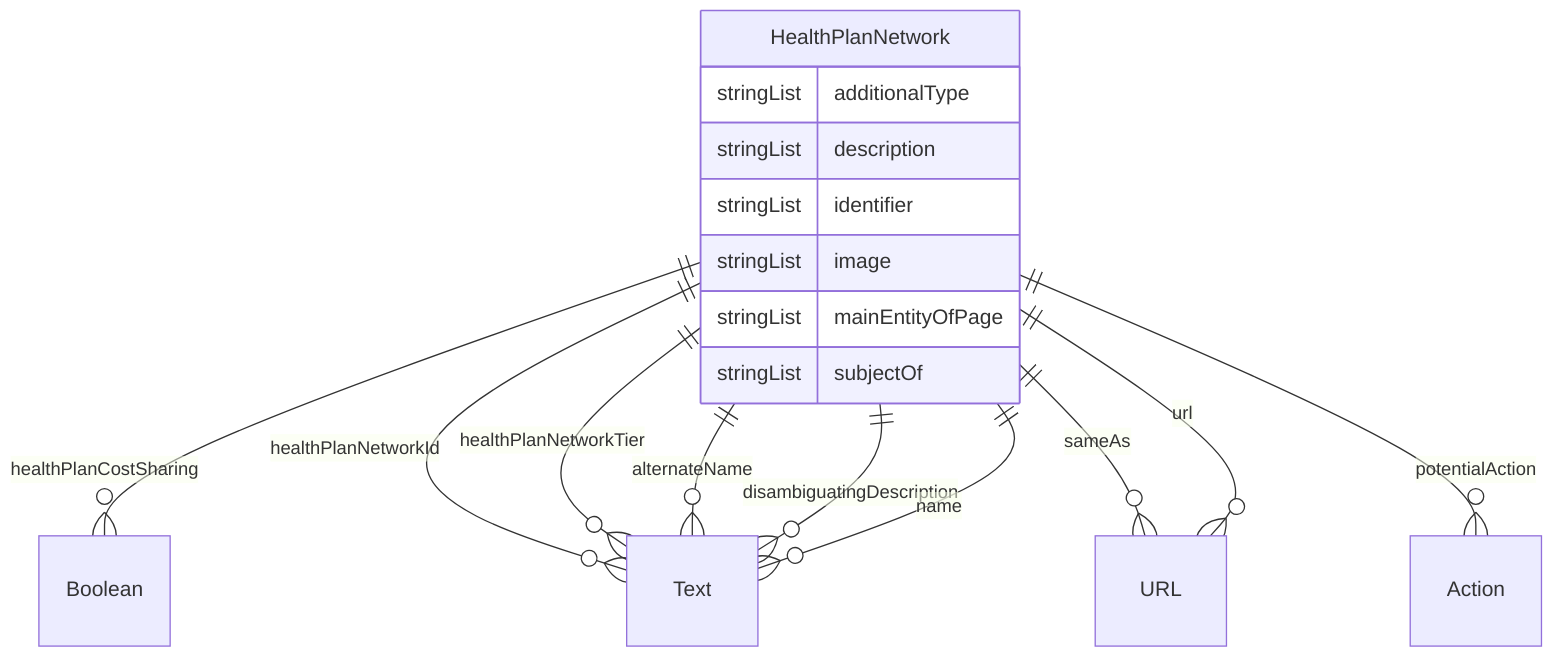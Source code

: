 erDiagram
HealthPlanNetwork {
    stringList additionalType  
    stringList description  
    stringList identifier  
    stringList image  
    stringList mainEntityOfPage  
    stringList subjectOf  
}

HealthPlanNetwork ||--}o Boolean : "healthPlanCostSharing"
HealthPlanNetwork ||--}o Text : "healthPlanNetworkId"
HealthPlanNetwork ||--}o Text : "healthPlanNetworkTier"
HealthPlanNetwork ||--}o Text : "alternateName"
HealthPlanNetwork ||--}o Text : "disambiguatingDescription"
HealthPlanNetwork ||--}o Text : "name"
HealthPlanNetwork ||--}o URL : "sameAs"
HealthPlanNetwork ||--}o Action : "potentialAction"
HealthPlanNetwork ||--}o URL : "url"